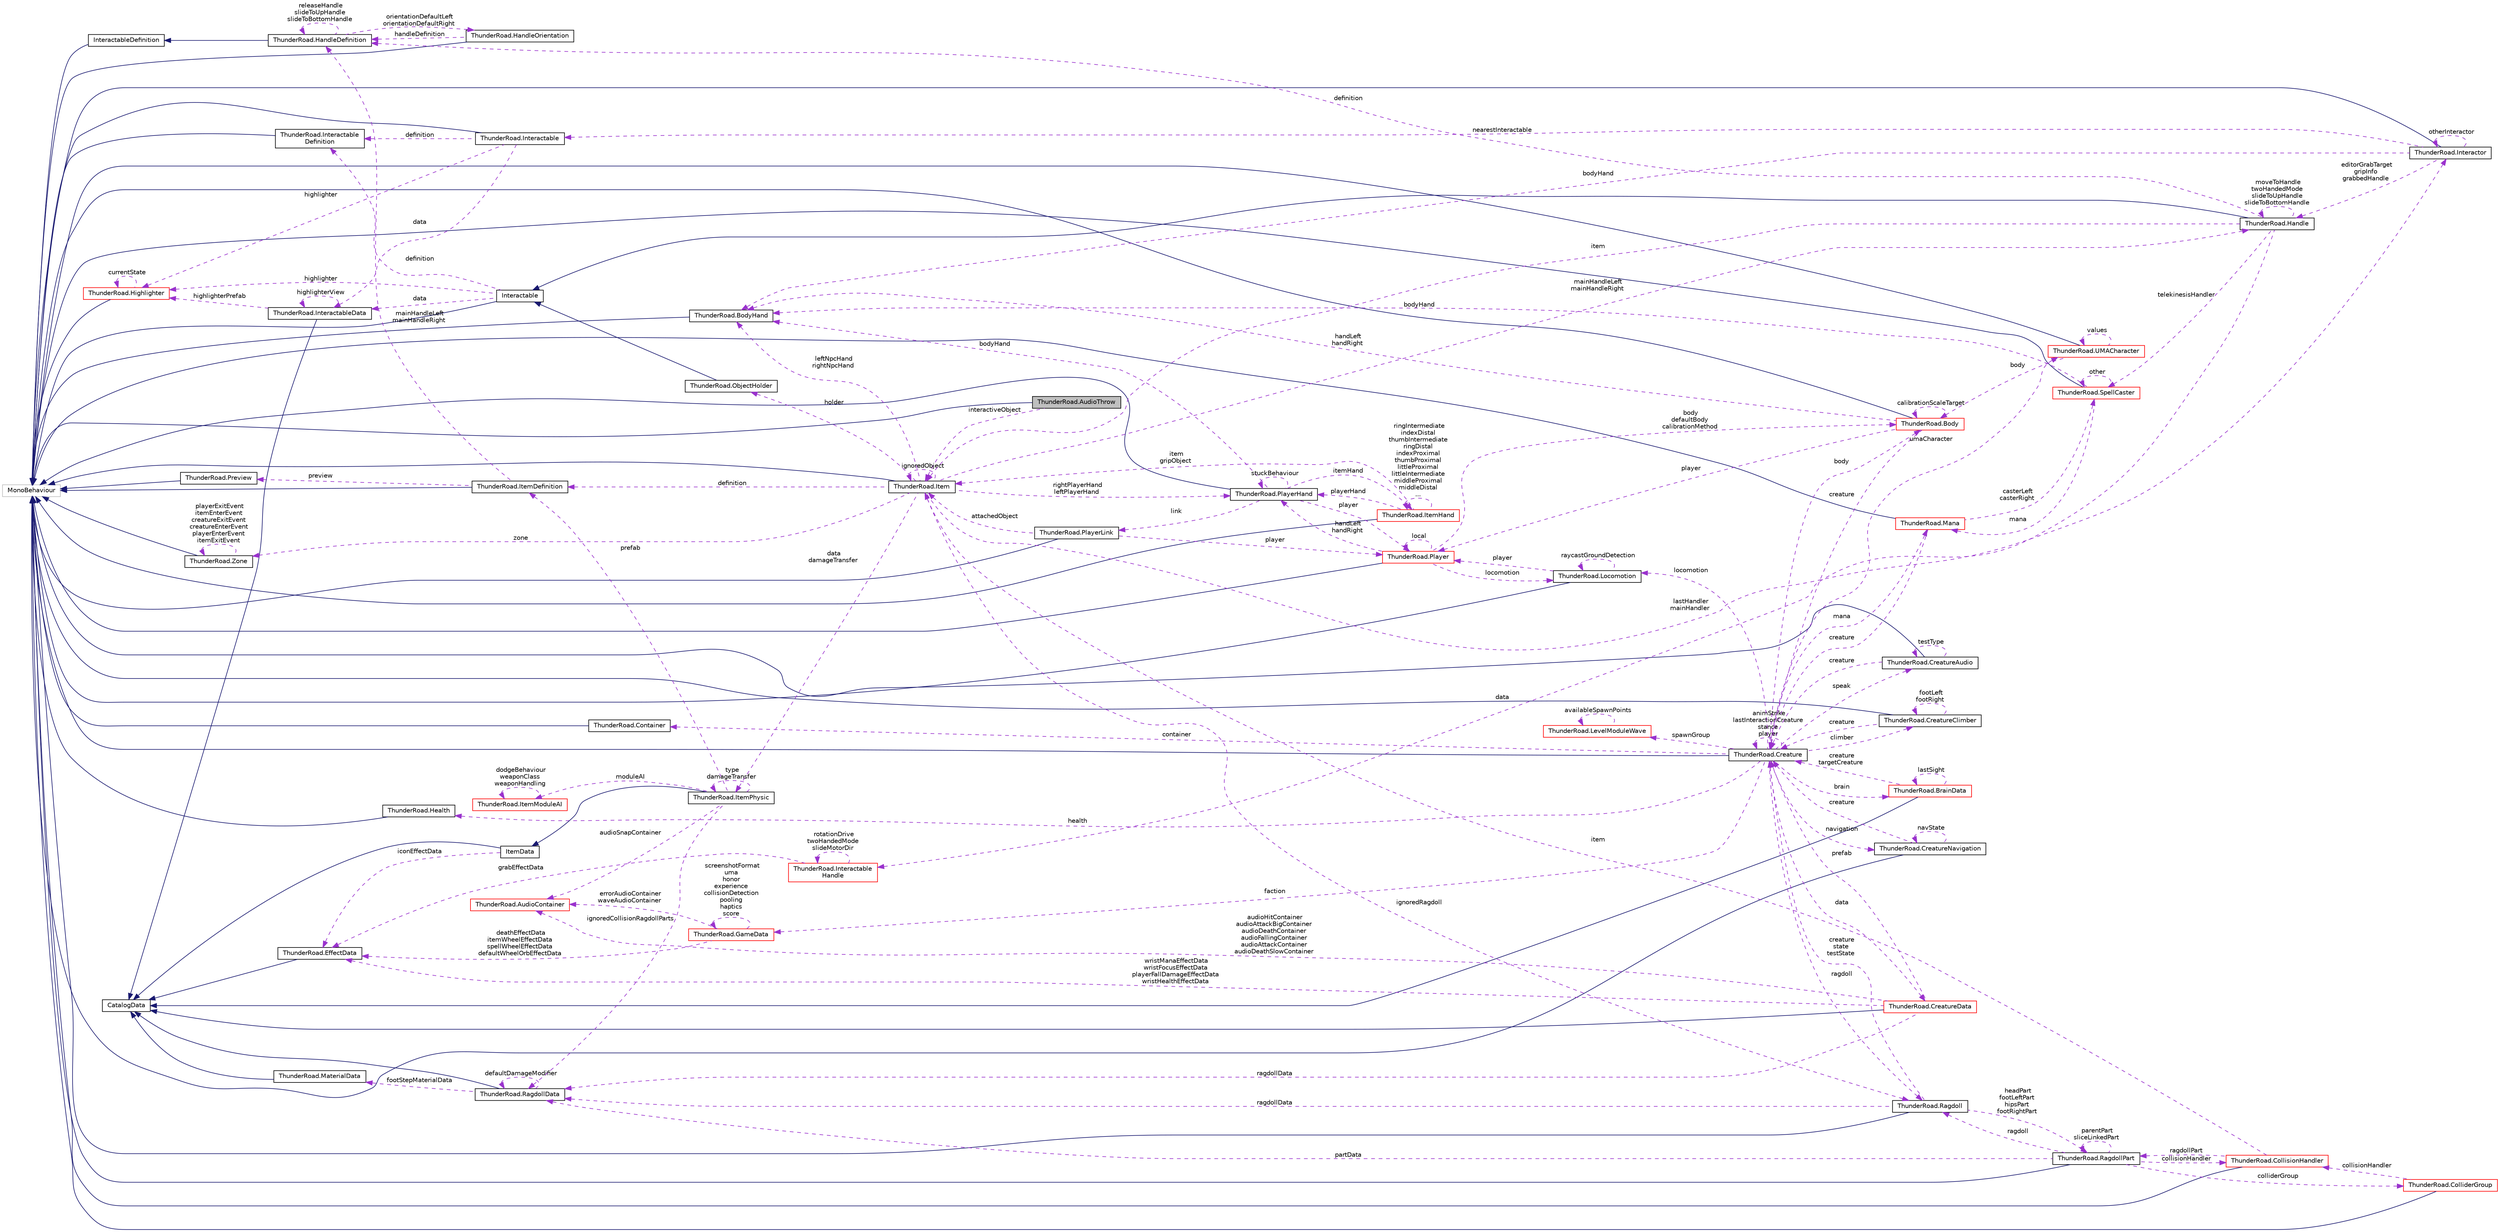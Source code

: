 digraph "ThunderRoad.AudioThrow"
{
 // LATEX_PDF_SIZE
  edge [fontname="Helvetica",fontsize="10",labelfontname="Helvetica",labelfontsize="10"];
  node [fontname="Helvetica",fontsize="10",shape=record];
  rankdir="LR";
  Node1 [label="ThunderRoad.AudioThrow",height=0.2,width=0.4,color="black", fillcolor="grey75", style="filled", fontcolor="black",tooltip="Class AudioThrow. Implements the UnityEngine.MonoBehaviour"];
  Node2 -> Node1 [dir="back",color="midnightblue",fontsize="10",style="solid",fontname="Helvetica"];
  Node2 [label="MonoBehaviour",height=0.2,width=0.4,color="grey75", fillcolor="white", style="filled",tooltip=" "];
  Node3 -> Node1 [dir="back",color="darkorchid3",fontsize="10",style="dashed",label=" interactiveObject" ,fontname="Helvetica"];
  Node3 [label="ThunderRoad.Item",height=0.2,width=0.4,color="black", fillcolor="white", style="filled",URL="$class_thunder_road_1_1_item.html",tooltip="Class Item. Implements the UnityEngine.MonoBehaviour"];
  Node2 -> Node3 [dir="back",color="midnightblue",fontsize="10",style="solid",fontname="Helvetica"];
  Node4 -> Node3 [dir="back",color="darkorchid3",fontsize="10",style="dashed",label=" lastHandler\nmainHandler" ,fontname="Helvetica"];
  Node4 [label="ThunderRoad.Interactor",height=0.2,width=0.4,color="black", fillcolor="white", style="filled",URL="$class_thunder_road_1_1_interactor.html",tooltip="Class Interactor. Implements the UnityEngine.MonoBehaviour"];
  Node2 -> Node4 [dir="back",color="midnightblue",fontsize="10",style="solid",fontname="Helvetica"];
  Node4 -> Node4 [dir="back",color="darkorchid3",fontsize="10",style="dashed",label=" otherInteractor" ,fontname="Helvetica"];
  Node5 -> Node4 [dir="back",color="darkorchid3",fontsize="10",style="dashed",label=" editorGrabTarget\ngripInfo\ngrabbedHandle" ,fontname="Helvetica"];
  Node5 [label="ThunderRoad.Handle",height=0.2,width=0.4,color="black", fillcolor="white", style="filled",URL="$class_thunder_road_1_1_handle.html",tooltip="Class Handle. Implements the ThunderRoad.Interactable"];
  Node6 -> Node5 [dir="back",color="midnightblue",fontsize="10",style="solid",fontname="Helvetica"];
  Node6 [label="Interactable",height=0.2,width=0.4,color="black", fillcolor="white", style="filled",URL="$class_thunder_road_1_1_interactable.html",tooltip="Class Interactable. Implements the UnityEngine.MonoBehaviour"];
  Node2 -> Node6 [dir="back",color="midnightblue",fontsize="10",style="solid",fontname="Helvetica"];
  Node7 -> Node6 [dir="back",color="darkorchid3",fontsize="10",style="dashed",label=" highlighter" ,fontname="Helvetica"];
  Node7 [label="ThunderRoad.Highlighter",height=0.2,width=0.4,color="red", fillcolor="white", style="filled",URL="$class_thunder_road_1_1_highlighter.html",tooltip="Class Highlighter. Implements the UnityEngine.MonoBehaviour"];
  Node2 -> Node7 [dir="back",color="midnightblue",fontsize="10",style="solid",fontname="Helvetica"];
  Node7 -> Node7 [dir="back",color="darkorchid3",fontsize="10",style="dashed",label=" currentState" ,fontname="Helvetica"];
  Node10 -> Node6 [dir="back",color="darkorchid3",fontsize="10",style="dashed",label=" data" ,fontname="Helvetica"];
  Node10 [label="ThunderRoad.InteractableData",height=0.2,width=0.4,color="black", fillcolor="white", style="filled",URL="$class_thunder_road_1_1_interactable_data.html",tooltip="Class InteractableData. Implements the ThunderRoad.CatalogData"];
  Node11 -> Node10 [dir="back",color="midnightblue",fontsize="10",style="solid",fontname="Helvetica"];
  Node11 [label="CatalogData",height=0.2,width=0.4,color="black", fillcolor="white", style="filled",URL="$class_thunder_road_1_1_catalog_data.html",tooltip="Class CatalogData."];
  Node7 -> Node10 [dir="back",color="darkorchid3",fontsize="10",style="dashed",label=" highlighterPrefab" ,fontname="Helvetica"];
  Node10 -> Node10 [dir="back",color="darkorchid3",fontsize="10",style="dashed",label=" highlighterView" ,fontname="Helvetica"];
  Node12 -> Node6 [dir="back",color="darkorchid3",fontsize="10",style="dashed",label=" definition" ,fontname="Helvetica"];
  Node12 [label="ThunderRoad.Interactable\lDefinition",height=0.2,width=0.4,color="black", fillcolor="white", style="filled",URL="$class_thunder_road_1_1_interactable_definition.html",tooltip="Class InteractableDefinition. Implements the UnityEngine.MonoBehaviour"];
  Node2 -> Node12 [dir="back",color="midnightblue",fontsize="10",style="solid",fontname="Helvetica"];
  Node13 -> Node5 [dir="back",color="darkorchid3",fontsize="10",style="dashed",label=" definition" ,fontname="Helvetica"];
  Node13 [label="ThunderRoad.HandleDefinition",height=0.2,width=0.4,color="black", fillcolor="white", style="filled",URL="$class_thunder_road_1_1_handle_definition.html",tooltip="Class HandleDefinition. Implements the ThunderRoad.InteractableDefinition"];
  Node14 -> Node13 [dir="back",color="midnightblue",fontsize="10",style="solid",fontname="Helvetica"];
  Node14 [label="InteractableDefinition",height=0.2,width=0.4,color="black", fillcolor="white", style="filled",URL="$class_thunder_road_1_1_interactable_definition.html",tooltip="Class InteractableDefinition. Implements the UnityEngine.MonoBehaviour"];
  Node2 -> Node14 [dir="back",color="midnightblue",fontsize="10",style="solid",fontname="Helvetica"];
  Node15 -> Node13 [dir="back",color="darkorchid3",fontsize="10",style="dashed",label=" orientationDefaultLeft\norientationDefaultRight" ,fontname="Helvetica"];
  Node15 [label="ThunderRoad.HandleOrientation",height=0.2,width=0.4,color="black", fillcolor="white", style="filled",URL="$class_thunder_road_1_1_handle_orientation.html",tooltip="Class HandleOrientation. Implements the UnityEngine.MonoBehaviour"];
  Node2 -> Node15 [dir="back",color="midnightblue",fontsize="10",style="solid",fontname="Helvetica"];
  Node13 -> Node15 [dir="back",color="darkorchid3",fontsize="10",style="dashed",label=" handleDefinition" ,fontname="Helvetica"];
  Node13 -> Node13 [dir="back",color="darkorchid3",fontsize="10",style="dashed",label=" releaseHandle\nslideToUpHandle\nslideToBottomHandle" ,fontname="Helvetica"];
  Node16 -> Node5 [dir="back",color="darkorchid3",fontsize="10",style="dashed",label=" data" ,fontname="Helvetica"];
  Node16 [label="ThunderRoad.Interactable\lHandle",height=0.2,width=0.4,color="red", fillcolor="white", style="filled",URL="$class_thunder_road_1_1_interactable_handle.html",tooltip="Class InteractableHandle. Implements the ThunderRoad.InteractableData"];
  Node18 -> Node16 [dir="back",color="darkorchid3",fontsize="10",style="dashed",label=" grabEffectData" ,fontname="Helvetica"];
  Node18 [label="ThunderRoad.EffectData",height=0.2,width=0.4,color="black", fillcolor="white", style="filled",URL="$class_thunder_road_1_1_effect_data.html",tooltip="Class EffectData. Implements the ThunderRoad.CatalogData"];
  Node11 -> Node18 [dir="back",color="midnightblue",fontsize="10",style="solid",fontname="Helvetica"];
  Node16 -> Node16 [dir="back",color="darkorchid3",fontsize="10",style="dashed",label=" rotationDrive\ntwoHandedMode\nslideMotorDir" ,fontname="Helvetica"];
  Node20 -> Node5 [dir="back",color="darkorchid3",fontsize="10",style="dashed",label=" telekinesisHandler" ,fontname="Helvetica"];
  Node20 [label="ThunderRoad.SpellCaster",height=0.2,width=0.4,color="red", fillcolor="white", style="filled",URL="$class_thunder_road_1_1_spell_caster.html",tooltip="Class SpellCaster. Implements the UnityEngine.MonoBehaviour"];
  Node2 -> Node20 [dir="back",color="midnightblue",fontsize="10",style="solid",fontname="Helvetica"];
  Node20 -> Node20 [dir="back",color="darkorchid3",fontsize="10",style="dashed",label=" other" ,fontname="Helvetica"];
  Node27 -> Node20 [dir="back",color="darkorchid3",fontsize="10",style="dashed",label=" mana" ,fontname="Helvetica"];
  Node27 [label="ThunderRoad.Mana",height=0.2,width=0.4,color="red", fillcolor="white", style="filled",URL="$class_thunder_road_1_1_mana.html",tooltip="Class Mana. Implements the UnityEngine.MonoBehaviour"];
  Node2 -> Node27 [dir="back",color="midnightblue",fontsize="10",style="solid",fontname="Helvetica"];
  Node20 -> Node27 [dir="back",color="darkorchid3",fontsize="10",style="dashed",label=" casterLeft\ncasterRight" ,fontname="Helvetica"];
  Node29 -> Node27 [dir="back",color="darkorchid3",fontsize="10",style="dashed",label=" creature" ,fontname="Helvetica"];
  Node29 [label="ThunderRoad.Creature",height=0.2,width=0.4,color="black", fillcolor="white", style="filled",URL="$class_thunder_road_1_1_creature.html",tooltip="Class Creature. Implements the UnityEngine.MonoBehaviour"];
  Node2 -> Node29 [dir="back",color="midnightblue",fontsize="10",style="solid",fontname="Helvetica"];
  Node30 -> Node29 [dir="back",color="darkorchid3",fontsize="10",style="dashed",label=" climber" ,fontname="Helvetica"];
  Node30 [label="ThunderRoad.CreatureClimber",height=0.2,width=0.4,color="black", fillcolor="white", style="filled",URL="$class_thunder_road_1_1_creature_climber.html",tooltip="Class CreatureClimber. Implements the UnityEngine.MonoBehaviour"];
  Node2 -> Node30 [dir="back",color="midnightblue",fontsize="10",style="solid",fontname="Helvetica"];
  Node30 -> Node30 [dir="back",color="darkorchid3",fontsize="10",style="dashed",label=" footLeft\nfootRight" ,fontname="Helvetica"];
  Node29 -> Node30 [dir="back",color="darkorchid3",fontsize="10",style="dashed",label=" creature" ,fontname="Helvetica"];
  Node31 -> Node29 [dir="back",color="darkorchid3",fontsize="10",style="dashed",label=" health" ,fontname="Helvetica"];
  Node31 [label="ThunderRoad.Health",height=0.2,width=0.4,color="black", fillcolor="white", style="filled",URL="$class_thunder_road_1_1_health.html",tooltip="Class Health. Implements the UnityEngine.MonoBehaviour"];
  Node2 -> Node31 [dir="back",color="midnightblue",fontsize="10",style="solid",fontname="Helvetica"];
  Node32 -> Node29 [dir="back",color="darkorchid3",fontsize="10",style="dashed",label=" faction" ,fontname="Helvetica"];
  Node32 [label="ThunderRoad.GameData",height=0.2,width=0.4,color="red", fillcolor="white", style="filled",URL="$class_thunder_road_1_1_game_data.html",tooltip="Class GameData."];
  Node32 -> Node32 [dir="back",color="darkorchid3",fontsize="10",style="dashed",label=" screenshotFormat\numa\nhonor\nexperience\ncollisionDetection\npooling\nhaptics\nscore" ,fontname="Helvetica"];
  Node18 -> Node32 [dir="back",color="darkorchid3",fontsize="10",style="dashed",label=" deathEffectData\nitemWheelEffectData\nspellWheelEffectData\ndefaultWheelOrbEffectData" ,fontname="Helvetica"];
  Node25 -> Node32 [dir="back",color="darkorchid3",fontsize="10",style="dashed",label=" errorAudioContainer\nwaveAudioContainer" ,fontname="Helvetica"];
  Node25 [label="ThunderRoad.AudioContainer",height=0.2,width=0.4,color="red", fillcolor="white", style="filled",URL="$class_thunder_road_1_1_audio_container.html",tooltip="Class AudioContainer. Implements the UnityEngine.ScriptableObject"];
  Node33 -> Node29 [dir="back",color="darkorchid3",fontsize="10",style="dashed",label=" spawnGroup" ,fontname="Helvetica"];
  Node33 [label="ThunderRoad.LevelModuleWave",height=0.2,width=0.4,color="red", fillcolor="white", style="filled",URL="$class_thunder_road_1_1_level_module_wave.html",tooltip="Class LevelModuleWave. Implements the ThunderRoad.LevelModule"];
  Node33 -> Node33 [dir="back",color="darkorchid3",fontsize="10",style="dashed",label=" availableSpawnPoints" ,fontname="Helvetica"];
  Node36 -> Node29 [dir="back",color="darkorchid3",fontsize="10",style="dashed",label=" data" ,fontname="Helvetica"];
  Node36 [label="ThunderRoad.CreatureData",height=0.2,width=0.4,color="red", fillcolor="white", style="filled",URL="$class_thunder_road_1_1_creature_data.html",tooltip="Class CreatureData. Implements the ThunderRoad.CatalogData"];
  Node11 -> Node36 [dir="back",color="midnightblue",fontsize="10",style="solid",fontname="Helvetica"];
  Node37 -> Node36 [dir="back",color="darkorchid3",fontsize="10",style="dashed",label=" ragdollData" ,fontname="Helvetica"];
  Node37 [label="ThunderRoad.RagdollData",height=0.2,width=0.4,color="black", fillcolor="white", style="filled",URL="$class_thunder_road_1_1_ragdoll_data.html",tooltip="Class RagdollData. Implements the ThunderRoad.CatalogData"];
  Node11 -> Node37 [dir="back",color="midnightblue",fontsize="10",style="solid",fontname="Helvetica"];
  Node38 -> Node37 [dir="back",color="darkorchid3",fontsize="10",style="dashed",label=" footStepMaterialData" ,fontname="Helvetica"];
  Node38 [label="ThunderRoad.MaterialData",height=0.2,width=0.4,color="black", fillcolor="white", style="filled",URL="$class_thunder_road_1_1_material_data.html",tooltip="Class MaterialData. Implements the ThunderRoad.CatalogData"];
  Node11 -> Node38 [dir="back",color="midnightblue",fontsize="10",style="solid",fontname="Helvetica"];
  Node37 -> Node37 [dir="back",color="darkorchid3",fontsize="10",style="dashed",label=" defaultDamageModifier" ,fontname="Helvetica"];
  Node18 -> Node36 [dir="back",color="darkorchid3",fontsize="10",style="dashed",label=" wristManaEffectData\nwristFocusEffectData\nplayerFallDamageEffectData\nwristHealthEffectData" ,fontname="Helvetica"];
  Node25 -> Node36 [dir="back",color="darkorchid3",fontsize="10",style="dashed",label=" audioHitContainer\naudioAttackBigContainer\naudioDeathContainer\naudioFallingContainer\naudioAttackContainer\naudioDeathSlowContainer" ,fontname="Helvetica"];
  Node29 -> Node36 [dir="back",color="darkorchid3",fontsize="10",style="dashed",label=" prefab" ,fontname="Helvetica"];
  Node41 -> Node29 [dir="back",color="darkorchid3",fontsize="10",style="dashed",label=" locomotion" ,fontname="Helvetica"];
  Node41 [label="ThunderRoad.Locomotion",height=0.2,width=0.4,color="black", fillcolor="white", style="filled",URL="$class_thunder_road_1_1_locomotion.html",tooltip="Class Locomotion. Implements the UnityEngine.MonoBehaviour"];
  Node2 -> Node41 [dir="back",color="midnightblue",fontsize="10",style="solid",fontname="Helvetica"];
  Node42 -> Node41 [dir="back",color="darkorchid3",fontsize="10",style="dashed",label=" player" ,fontname="Helvetica"];
  Node42 [label="ThunderRoad.Player",height=0.2,width=0.4,color="red", fillcolor="white", style="filled",URL="$class_thunder_road_1_1_player.html",tooltip="Class Player. Implements the UnityEngine.MonoBehaviour"];
  Node2 -> Node42 [dir="back",color="midnightblue",fontsize="10",style="solid",fontname="Helvetica"];
  Node42 -> Node42 [dir="back",color="darkorchid3",fontsize="10",style="dashed",label=" local" ,fontname="Helvetica"];
  Node41 -> Node42 [dir="back",color="darkorchid3",fontsize="10",style="dashed",label=" locomotion" ,fontname="Helvetica"];
  Node46 -> Node42 [dir="back",color="darkorchid3",fontsize="10",style="dashed",label=" body\ndefaultBody\ncalibrationMethod" ,fontname="Helvetica"];
  Node46 [label="ThunderRoad.Body",height=0.2,width=0.4,color="red", fillcolor="white", style="filled",URL="$class_thunder_road_1_1_body.html",tooltip="Class Body. Implements the UnityEngine.MonoBehaviour"];
  Node2 -> Node46 [dir="back",color="midnightblue",fontsize="10",style="solid",fontname="Helvetica"];
  Node42 -> Node46 [dir="back",color="darkorchid3",fontsize="10",style="dashed",label=" player" ,fontname="Helvetica"];
  Node46 -> Node46 [dir="back",color="darkorchid3",fontsize="10",style="dashed",label=" calibrationScaleTarget" ,fontname="Helvetica"];
  Node29 -> Node46 [dir="back",color="darkorchid3",fontsize="10",style="dashed",label=" creature" ,fontname="Helvetica"];
  Node48 -> Node46 [dir="back",color="darkorchid3",fontsize="10",style="dashed",label=" handLeft\nhandRight" ,fontname="Helvetica"];
  Node48 [label="ThunderRoad.BodyHand",height=0.2,width=0.4,color="black", fillcolor="white", style="filled",URL="$class_thunder_road_1_1_body_hand.html",tooltip="Class BodyHand. Implements the UnityEngine.MonoBehaviour"];
  Node2 -> Node48 [dir="back",color="midnightblue",fontsize="10",style="solid",fontname="Helvetica"];
  Node51 -> Node42 [dir="back",color="darkorchid3",fontsize="10",style="dashed",label=" handLeft\nhandRight" ,fontname="Helvetica"];
  Node51 [label="ThunderRoad.PlayerHand",height=0.2,width=0.4,color="black", fillcolor="white", style="filled",URL="$class_thunder_road_1_1_player_hand.html",tooltip="Class PlayerHand. Implements the UnityEngine.MonoBehaviour"];
  Node2 -> Node51 [dir="back",color="midnightblue",fontsize="10",style="solid",fontname="Helvetica"];
  Node42 -> Node51 [dir="back",color="darkorchid3",fontsize="10",style="dashed",label=" player" ,fontname="Helvetica"];
  Node52 -> Node51 [dir="back",color="darkorchid3",fontsize="10",style="dashed",label=" link" ,fontname="Helvetica"];
  Node52 [label="ThunderRoad.PlayerLink",height=0.2,width=0.4,color="black", fillcolor="white", style="filled",URL="$class_thunder_road_1_1_player_link.html",tooltip="Class PlayerLink. Implements the UnityEngine.MonoBehaviour"];
  Node2 -> Node52 [dir="back",color="midnightblue",fontsize="10",style="solid",fontname="Helvetica"];
  Node42 -> Node52 [dir="back",color="darkorchid3",fontsize="10",style="dashed",label=" player" ,fontname="Helvetica"];
  Node3 -> Node52 [dir="back",color="darkorchid3",fontsize="10",style="dashed",label=" attachedObject" ,fontname="Helvetica"];
  Node53 -> Node51 [dir="back",color="darkorchid3",fontsize="10",style="dashed",label=" itemHand" ,fontname="Helvetica"];
  Node53 [label="ThunderRoad.ItemHand",height=0.2,width=0.4,color="red", fillcolor="white", style="filled",URL="$class_thunder_road_1_1_item_hand.html",tooltip="Class ItemHand. Implements the UnityEngine.MonoBehaviour"];
  Node2 -> Node53 [dir="back",color="midnightblue",fontsize="10",style="solid",fontname="Helvetica"];
  Node53 -> Node53 [dir="back",color="darkorchid3",fontsize="10",style="dashed",label=" ringIntermediate\nindexDistal\nthumbIntermediate\nringDistal\nindexProximal\nthumbProximal\nlittleProximal\nlittleIntermediate\nmiddleProximal\nmiddleDistal\n..." ,fontname="Helvetica"];
  Node3 -> Node53 [dir="back",color="darkorchid3",fontsize="10",style="dashed",label=" item\ngripObject" ,fontname="Helvetica"];
  Node51 -> Node53 [dir="back",color="darkorchid3",fontsize="10",style="dashed",label=" playerHand" ,fontname="Helvetica"];
  Node48 -> Node51 [dir="back",color="darkorchid3",fontsize="10",style="dashed",label=" bodyHand" ,fontname="Helvetica"];
  Node51 -> Node51 [dir="back",color="darkorchid3",fontsize="10",style="dashed",label=" stuckBehaviour" ,fontname="Helvetica"];
  Node41 -> Node41 [dir="back",color="darkorchid3",fontsize="10",style="dashed",label=" raycastGroundDetection" ,fontname="Helvetica"];
  Node58 -> Node29 [dir="back",color="darkorchid3",fontsize="10",style="dashed",label=" ragdoll" ,fontname="Helvetica"];
  Node58 [label="ThunderRoad.Ragdoll",height=0.2,width=0.4,color="black", fillcolor="white", style="filled",URL="$class_thunder_road_1_1_ragdoll.html",tooltip="Class Ragdoll. Implements the UnityEngine.MonoBehaviour"];
  Node2 -> Node58 [dir="back",color="midnightblue",fontsize="10",style="solid",fontname="Helvetica"];
  Node37 -> Node58 [dir="back",color="darkorchid3",fontsize="10",style="dashed",label=" ragdollData" ,fontname="Helvetica"];
  Node59 -> Node58 [dir="back",color="darkorchid3",fontsize="10",style="dashed",label=" headPart\nfootLeftPart\nhipsPart\nfootRightPart" ,fontname="Helvetica"];
  Node59 [label="ThunderRoad.RagdollPart",height=0.2,width=0.4,color="black", fillcolor="white", style="filled",URL="$class_thunder_road_1_1_ragdoll_part.html",tooltip="Class RagdollPart. Implements the UnityEngine.MonoBehaviour"];
  Node2 -> Node59 [dir="back",color="midnightblue",fontsize="10",style="solid",fontname="Helvetica"];
  Node60 -> Node59 [dir="back",color="darkorchid3",fontsize="10",style="dashed",label=" collisionHandler" ,fontname="Helvetica"];
  Node60 [label="ThunderRoad.CollisionHandler",height=0.2,width=0.4,color="red", fillcolor="white", style="filled",URL="$class_thunder_road_1_1_collision_handler.html",tooltip="Class CollisionHandler. Implements the UnityEngine.MonoBehaviour"];
  Node2 -> Node60 [dir="back",color="midnightblue",fontsize="10",style="solid",fontname="Helvetica"];
  Node59 -> Node60 [dir="back",color="darkorchid3",fontsize="10",style="dashed",label=" ragdollPart" ,fontname="Helvetica"];
  Node3 -> Node60 [dir="back",color="darkorchid3",fontsize="10",style="dashed",label=" item" ,fontname="Helvetica"];
  Node37 -> Node59 [dir="back",color="darkorchid3",fontsize="10",style="dashed",label=" partData" ,fontname="Helvetica"];
  Node59 -> Node59 [dir="back",color="darkorchid3",fontsize="10",style="dashed",label=" parentPart\nsliceLinkedPart" ,fontname="Helvetica"];
  Node58 -> Node59 [dir="back",color="darkorchid3",fontsize="10",style="dashed",label=" ragdoll" ,fontname="Helvetica"];
  Node62 -> Node59 [dir="back",color="darkorchid3",fontsize="10",style="dashed",label=" colliderGroup" ,fontname="Helvetica"];
  Node62 [label="ThunderRoad.ColliderGroup",height=0.2,width=0.4,color="red", fillcolor="white", style="filled",URL="$class_thunder_road_1_1_collider_group.html",tooltip="Class ColliderGroup. Implements the UnityEngine.MonoBehaviour"];
  Node2 -> Node62 [dir="back",color="midnightblue",fontsize="10",style="solid",fontname="Helvetica"];
  Node60 -> Node62 [dir="back",color="darkorchid3",fontsize="10",style="dashed",label=" collisionHandler" ,fontname="Helvetica"];
  Node29 -> Node58 [dir="back",color="darkorchid3",fontsize="10",style="dashed",label=" creature\nstate\ntestState" ,fontname="Helvetica"];
  Node46 -> Node29 [dir="back",color="darkorchid3",fontsize="10",style="dashed",label=" body" ,fontname="Helvetica"];
  Node73 -> Node29 [dir="back",color="darkorchid3",fontsize="10",style="dashed",label=" speak" ,fontname="Helvetica"];
  Node73 [label="ThunderRoad.CreatureAudio",height=0.2,width=0.4,color="black", fillcolor="white", style="filled",URL="$class_thunder_road_1_1_creature_audio.html",tooltip="Class CreatureAudio. Implements the UnityEngine.MonoBehaviour"];
  Node2 -> Node73 [dir="back",color="midnightblue",fontsize="10",style="solid",fontname="Helvetica"];
  Node73 -> Node73 [dir="back",color="darkorchid3",fontsize="10",style="dashed",label=" testType" ,fontname="Helvetica"];
  Node29 -> Node73 [dir="back",color="darkorchid3",fontsize="10",style="dashed",label=" creature" ,fontname="Helvetica"];
  Node29 -> Node29 [dir="back",color="darkorchid3",fontsize="10",style="dashed",label=" animStrike\nlastInteractionCreature\nstance\nplayer" ,fontname="Helvetica"];
  Node27 -> Node29 [dir="back",color="darkorchid3",fontsize="10",style="dashed",label=" mana" ,fontname="Helvetica"];
  Node74 -> Node29 [dir="back",color="darkorchid3",fontsize="10",style="dashed",label=" umaCharacter" ,fontname="Helvetica"];
  Node74 [label="ThunderRoad.UMACharacter",height=0.2,width=0.4,color="red", fillcolor="white", style="filled",URL="$class_thunder_road_1_1_u_m_a_character.html",tooltip="Class UMACharacter. Implements the UnityEngine.MonoBehaviour"];
  Node2 -> Node74 [dir="back",color="midnightblue",fontsize="10",style="solid",fontname="Helvetica"];
  Node46 -> Node74 [dir="back",color="darkorchid3",fontsize="10",style="dashed",label=" body" ,fontname="Helvetica"];
  Node74 -> Node74 [dir="back",color="darkorchid3",fontsize="10",style="dashed",label=" values" ,fontname="Helvetica"];
  Node75 -> Node29 [dir="back",color="darkorchid3",fontsize="10",style="dashed",label=" container" ,fontname="Helvetica"];
  Node75 [label="ThunderRoad.Container",height=0.2,width=0.4,color="black", fillcolor="white", style="filled",URL="$class_thunder_road_1_1_container.html",tooltip="Class Container. Implements the UnityEngine.MonoBehaviour"];
  Node2 -> Node75 [dir="back",color="midnightblue",fontsize="10",style="solid",fontname="Helvetica"];
  Node76 -> Node29 [dir="back",color="darkorchid3",fontsize="10",style="dashed",label=" brain" ,fontname="Helvetica"];
  Node76 [label="ThunderRoad.BrainData",height=0.2,width=0.4,color="red", fillcolor="white", style="filled",URL="$class_thunder_road_1_1_brain_data.html",tooltip="Class BrainData. Implements the ThunderRoad.CatalogData"];
  Node11 -> Node76 [dir="back",color="midnightblue",fontsize="10",style="solid",fontname="Helvetica"];
  Node29 -> Node76 [dir="back",color="darkorchid3",fontsize="10",style="dashed",label=" creature\ntargetCreature" ,fontname="Helvetica"];
  Node76 -> Node76 [dir="back",color="darkorchid3",fontsize="10",style="dashed",label=" lastSight" ,fontname="Helvetica"];
  Node84 -> Node29 [dir="back",color="darkorchid3",fontsize="10",style="dashed",label=" navigation" ,fontname="Helvetica"];
  Node84 [label="ThunderRoad.CreatureNavigation",height=0.2,width=0.4,color="black", fillcolor="white", style="filled",URL="$class_thunder_road_1_1_creature_navigation.html",tooltip="Class CreatureNavigation. Implements the UnityEngine.MonoBehaviour"];
  Node2 -> Node84 [dir="back",color="midnightblue",fontsize="10",style="solid",fontname="Helvetica"];
  Node29 -> Node84 [dir="back",color="darkorchid3",fontsize="10",style="dashed",label=" creature" ,fontname="Helvetica"];
  Node84 -> Node84 [dir="back",color="darkorchid3",fontsize="10",style="dashed",label=" navState" ,fontname="Helvetica"];
  Node48 -> Node20 [dir="back",color="darkorchid3",fontsize="10",style="dashed",label=" bodyHand" ,fontname="Helvetica"];
  Node5 -> Node5 [dir="back",color="darkorchid3",fontsize="10",style="dashed",label=" moveToHandle\ntwoHandedMode\nslideToUpHandle\nslideToBottomHandle" ,fontname="Helvetica"];
  Node3 -> Node5 [dir="back",color="darkorchid3",fontsize="10",style="dashed",label=" item" ,fontname="Helvetica"];
  Node86 -> Node4 [dir="back",color="darkorchid3",fontsize="10",style="dashed",label=" nearestInteractable" ,fontname="Helvetica"];
  Node86 [label="ThunderRoad.Interactable",height=0.2,width=0.4,color="black", fillcolor="white", style="filled",URL="$class_thunder_road_1_1_interactable.html",tooltip="Class Interactable. Implements the UnityEngine.MonoBehaviour"];
  Node2 -> Node86 [dir="back",color="midnightblue",fontsize="10",style="solid",fontname="Helvetica"];
  Node7 -> Node86 [dir="back",color="darkorchid3",fontsize="10",style="dashed",label=" highlighter" ,fontname="Helvetica"];
  Node10 -> Node86 [dir="back",color="darkorchid3",fontsize="10",style="dashed",label=" data" ,fontname="Helvetica"];
  Node12 -> Node86 [dir="back",color="darkorchid3",fontsize="10",style="dashed",label=" definition" ,fontname="Helvetica"];
  Node48 -> Node4 [dir="back",color="darkorchid3",fontsize="10",style="dashed",label=" bodyHand" ,fontname="Helvetica"];
  Node87 -> Node3 [dir="back",color="darkorchid3",fontsize="10",style="dashed",label=" definition" ,fontname="Helvetica"];
  Node87 [label="ThunderRoad.ItemDefinition",height=0.2,width=0.4,color="black", fillcolor="white", style="filled",URL="$class_thunder_road_1_1_item_definition.html",tooltip="Class ItemDefinition. Implements the UnityEngine.MonoBehaviour"];
  Node2 -> Node87 [dir="back",color="midnightblue",fontsize="10",style="solid",fontname="Helvetica"];
  Node13 -> Node87 [dir="back",color="darkorchid3",fontsize="10",style="dashed",label=" mainHandleLeft\nmainHandleRight" ,fontname="Helvetica"];
  Node88 -> Node87 [dir="back",color="darkorchid3",fontsize="10",style="dashed",label=" preview" ,fontname="Helvetica"];
  Node88 [label="ThunderRoad.Preview",height=0.2,width=0.4,color="black", fillcolor="white", style="filled",URL="$class_thunder_road_1_1_preview.html",tooltip="Class Preview. Implements the UnityEngine.MonoBehaviour"];
  Node2 -> Node88 [dir="back",color="midnightblue",fontsize="10",style="solid",fontname="Helvetica"];
  Node58 -> Node3 [dir="back",color="darkorchid3",fontsize="10",style="dashed",label=" ignoredRagdoll" ,fontname="Helvetica"];
  Node89 -> Node3 [dir="back",color="darkorchid3",fontsize="10",style="dashed",label=" data\ndamageTransfer" ,fontname="Helvetica"];
  Node89 [label="ThunderRoad.ItemPhysic",height=0.2,width=0.4,color="black", fillcolor="white", style="filled",URL="$class_thunder_road_1_1_item_physic.html",tooltip="Class ItemPhysic. Implements the ThunderRoad.ItemData"];
  Node90 -> Node89 [dir="back",color="midnightblue",fontsize="10",style="solid",fontname="Helvetica"];
  Node90 [label="ItemData",height=0.2,width=0.4,color="black", fillcolor="white", style="filled",URL="$class_thunder_road_1_1_item_data.html",tooltip="Class ItemData. Implements the ThunderRoad.CatalogData"];
  Node11 -> Node90 [dir="back",color="midnightblue",fontsize="10",style="solid",fontname="Helvetica"];
  Node18 -> Node90 [dir="back",color="darkorchid3",fontsize="10",style="dashed",label=" iconEffectData" ,fontname="Helvetica"];
  Node37 -> Node89 [dir="back",color="darkorchid3",fontsize="10",style="dashed",label=" ignoredCollisionRagdollParts" ,fontname="Helvetica"];
  Node87 -> Node89 [dir="back",color="darkorchid3",fontsize="10",style="dashed",label=" prefab" ,fontname="Helvetica"];
  Node25 -> Node89 [dir="back",color="darkorchid3",fontsize="10",style="dashed",label=" audioSnapContainer" ,fontname="Helvetica"];
  Node89 -> Node89 [dir="back",color="darkorchid3",fontsize="10",style="dashed",label=" type\ndamageTransfer" ,fontname="Helvetica"];
  Node91 -> Node89 [dir="back",color="darkorchid3",fontsize="10",style="dashed",label=" moduleAI" ,fontname="Helvetica"];
  Node91 [label="ThunderRoad.ItemModuleAI",height=0.2,width=0.4,color="red", fillcolor="white", style="filled",URL="$class_thunder_road_1_1_item_module_a_i.html",tooltip="Class ItemModuleAI. Implements the ThunderRoad.ItemModule"];
  Node91 -> Node91 [dir="back",color="darkorchid3",fontsize="10",style="dashed",label=" dodgeBehaviour\nweaponClass\nweaponHandling" ,fontname="Helvetica"];
  Node92 -> Node3 [dir="back",color="darkorchid3",fontsize="10",style="dashed",label=" holder" ,fontname="Helvetica"];
  Node92 [label="ThunderRoad.ObjectHolder",height=0.2,width=0.4,color="black", fillcolor="white", style="filled",URL="$class_thunder_road_1_1_object_holder.html",tooltip="Class ObjectHolder. Implements the ThunderRoad.Interactable"];
  Node6 -> Node92 [dir="back",color="midnightblue",fontsize="10",style="solid",fontname="Helvetica"];
  Node5 -> Node3 [dir="back",color="darkorchid3",fontsize="10",style="dashed",label=" mainHandleLeft\nmainHandleRight" ,fontname="Helvetica"];
  Node3 -> Node3 [dir="back",color="darkorchid3",fontsize="10",style="dashed",label=" ignoredObject" ,fontname="Helvetica"];
  Node93 -> Node3 [dir="back",color="darkorchid3",fontsize="10",style="dashed",label=" zone" ,fontname="Helvetica"];
  Node93 [label="ThunderRoad.Zone",height=0.2,width=0.4,color="black", fillcolor="white", style="filled",URL="$class_thunder_road_1_1_zone.html",tooltip="Class Zone. Implements the UnityEngine.MonoBehaviour"];
  Node2 -> Node93 [dir="back",color="midnightblue",fontsize="10",style="solid",fontname="Helvetica"];
  Node93 -> Node93 [dir="back",color="darkorchid3",fontsize="10",style="dashed",label=" playerExitEvent\nitemEnterEvent\ncreatureExitEvent\ncreatureEnterEvent\nplayerEnterEvent\nitemExitEvent" ,fontname="Helvetica"];
  Node48 -> Node3 [dir="back",color="darkorchid3",fontsize="10",style="dashed",label=" leftNpcHand\nrightNpcHand" ,fontname="Helvetica"];
  Node51 -> Node3 [dir="back",color="darkorchid3",fontsize="10",style="dashed",label=" rightPlayerHand\nleftPlayerHand" ,fontname="Helvetica"];
}
